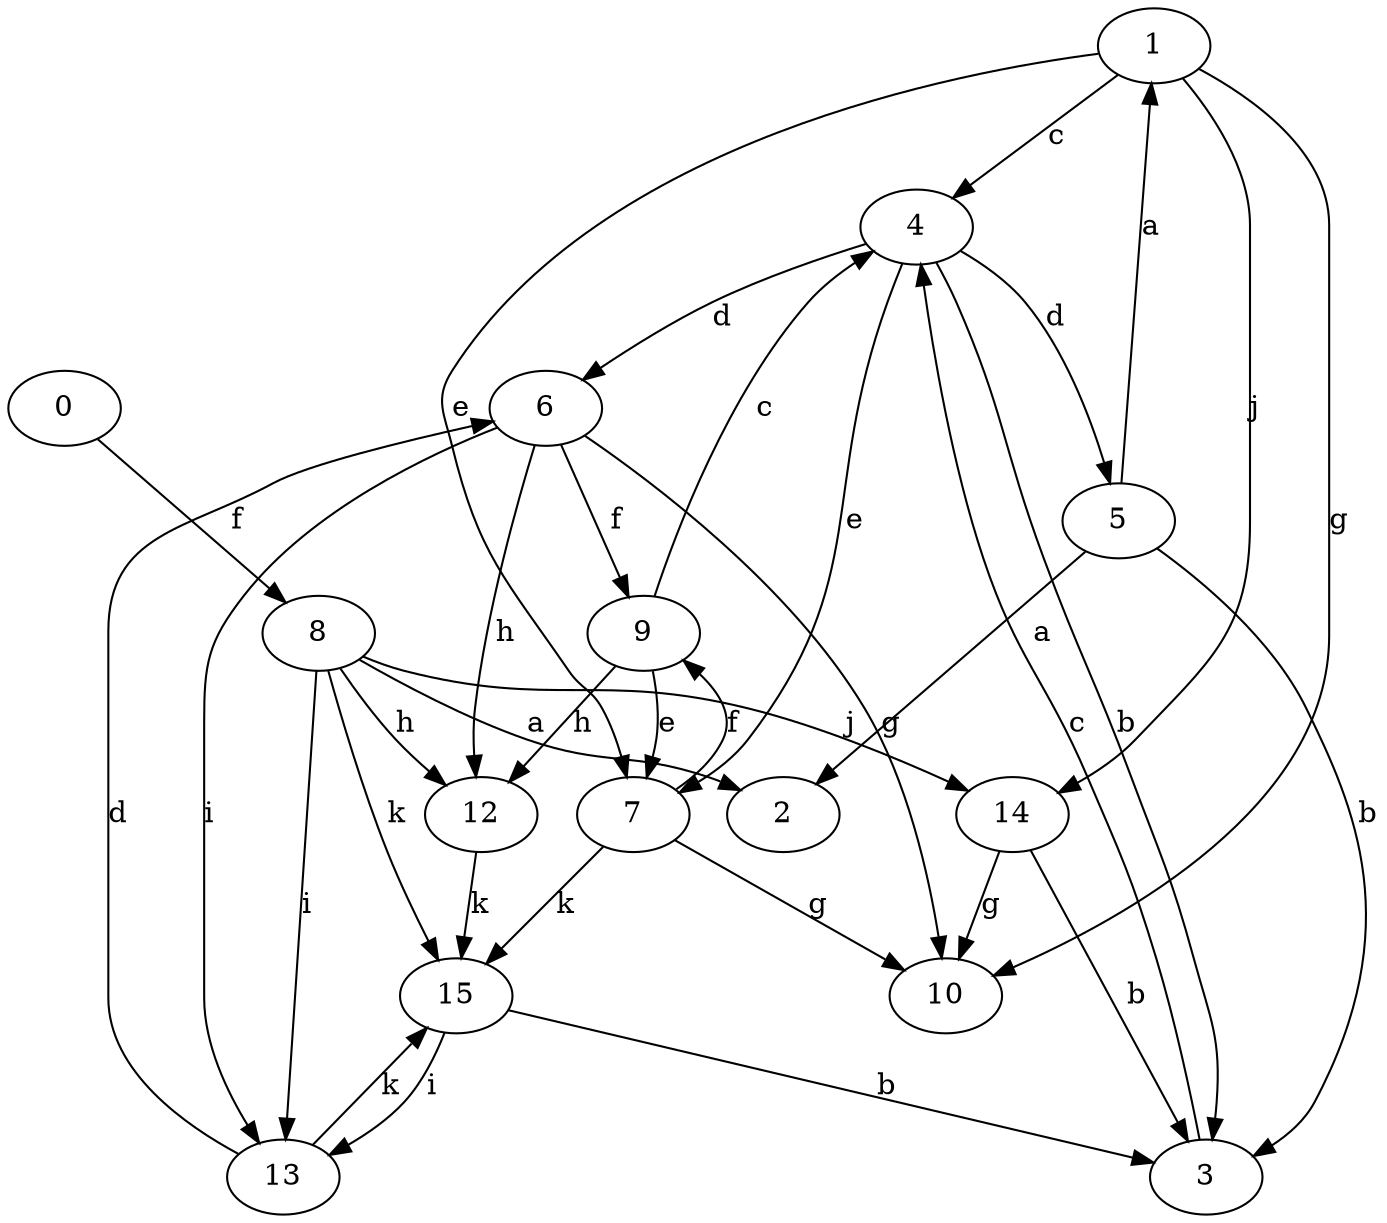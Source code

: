 strict digraph  {
1;
2;
3;
4;
5;
6;
7;
8;
9;
0;
10;
12;
13;
14;
15;
1 -> 4  [label=c];
1 -> 7  [label=e];
1 -> 10  [label=g];
1 -> 14  [label=j];
3 -> 4  [label=c];
4 -> 3  [label=b];
4 -> 5  [label=d];
4 -> 6  [label=d];
4 -> 7  [label=e];
5 -> 1  [label=a];
5 -> 2  [label=a];
5 -> 3  [label=b];
6 -> 9  [label=f];
6 -> 10  [label=g];
6 -> 12  [label=h];
6 -> 13  [label=i];
7 -> 9  [label=f];
7 -> 10  [label=g];
7 -> 15  [label=k];
8 -> 2  [label=a];
8 -> 12  [label=h];
8 -> 13  [label=i];
8 -> 14  [label=j];
8 -> 15  [label=k];
9 -> 4  [label=c];
9 -> 7  [label=e];
9 -> 12  [label=h];
0 -> 8  [label=f];
12 -> 15  [label=k];
13 -> 6  [label=d];
13 -> 15  [label=k];
14 -> 3  [label=b];
14 -> 10  [label=g];
15 -> 3  [label=b];
15 -> 13  [label=i];
}
